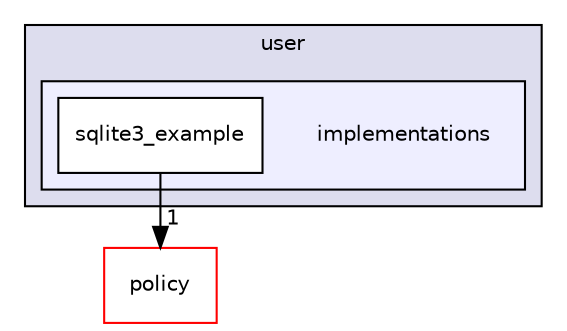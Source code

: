 digraph "pxp/pap/user/implementations" {
  compound=true
  node [ fontsize="10", fontname="Helvetica"];
  edge [ labelfontsize="10", labelfontname="Helvetica"];
  subgraph clusterdir_ce5ea82d285544e0700cf58b556b3c48 {
    graph [ bgcolor="#ddddee", pencolor="black", label="user" fontname="Helvetica", fontsize="10", URL="dir_ce5ea82d285544e0700cf58b556b3c48.html"]
  subgraph clusterdir_dc7421ac2dde6577b973a78406c28452 {
    graph [ bgcolor="#eeeeff", pencolor="black", label="" URL="dir_dc7421ac2dde6577b973a78406c28452.html"];
    dir_dc7421ac2dde6577b973a78406c28452 [shape=plaintext label="implementations"];
    dir_d537b69b84cd6b4f1b693b83bdafb50d [shape=box label="sqlite3_example" color="black" fillcolor="white" style="filled" URL="dir_d537b69b84cd6b4f1b693b83bdafb50d.html"];
  }
  }
  dir_eb07bcf3f6bbebad6f759869cfa1383b [shape=box label="policy" fillcolor="white" style="filled" color="red" URL="dir_eb07bcf3f6bbebad6f759869cfa1383b.html"];
  dir_d537b69b84cd6b4f1b693b83bdafb50d->dir_eb07bcf3f6bbebad6f759869cfa1383b [headlabel="1", labeldistance=1.5 headhref="dir_000014_000005.html"];
}
